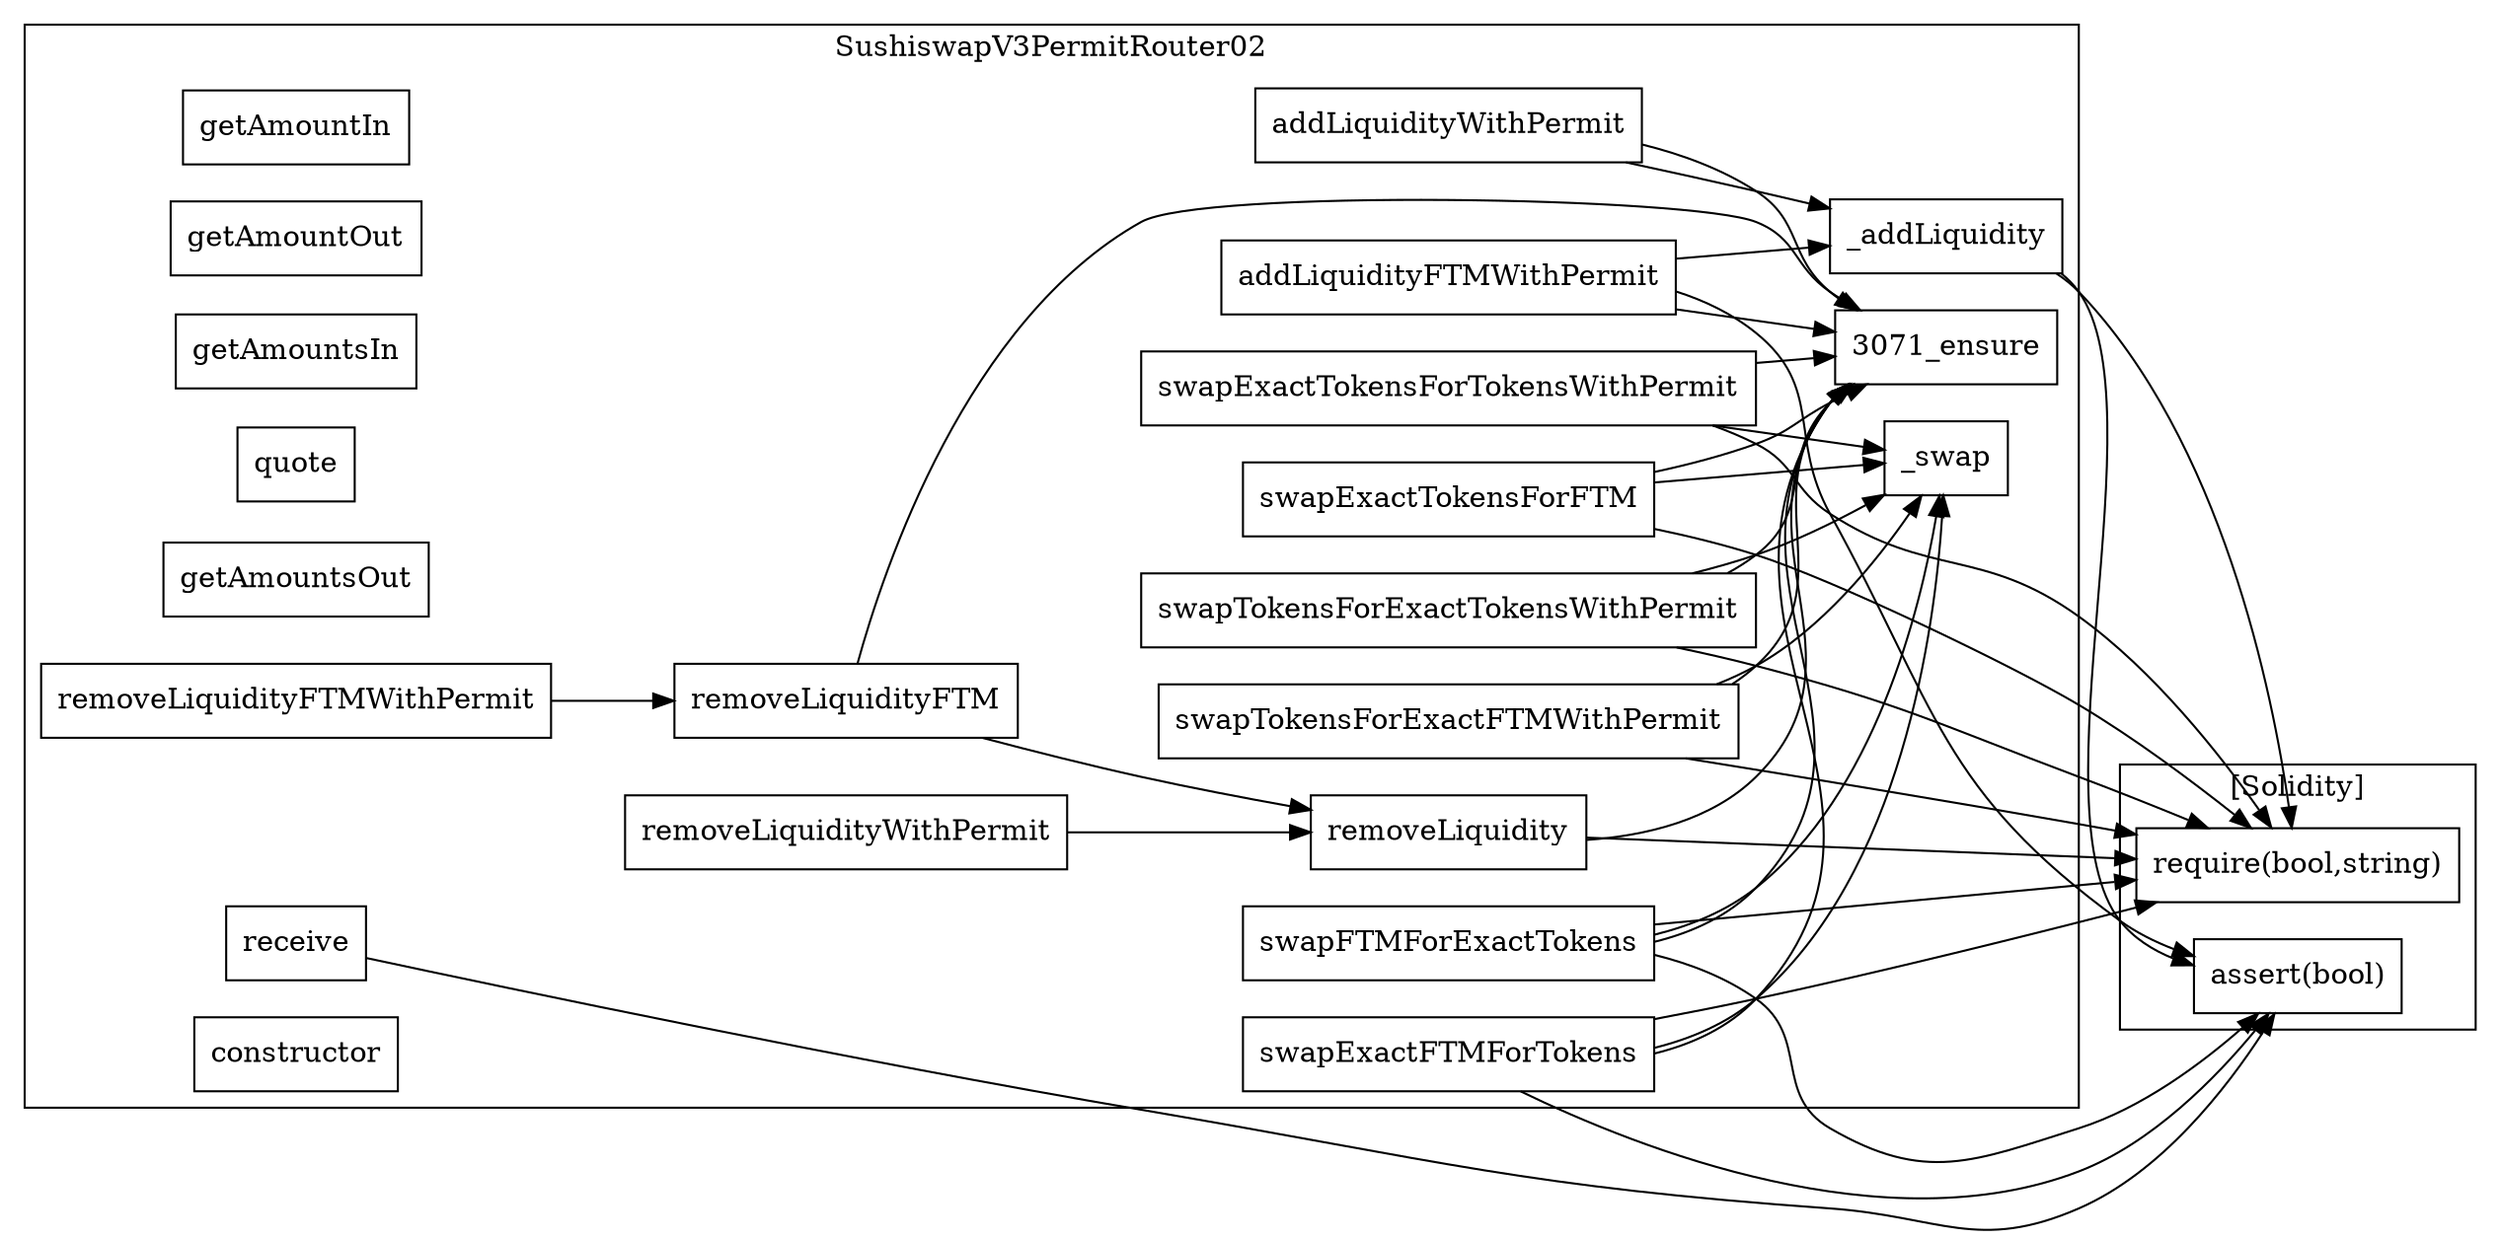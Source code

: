 strict digraph {
rankdir="LR"
node [shape=box]
subgraph cluster_3071_SushiswapV3PermitRouter02 {
label = "SushiswapV3PermitRouter02"
"3071_swapExactTokensForTokensWithPermit" [label="swapExactTokensForTokensWithPermit"]
"3071__swap" [label="_swap"]
"3071_swapExactTokensForFTM" [label="swapExactTokensForFTM"]
"3071_addLiquidityWithPermit" [label="addLiquidityWithPermit"]
"3071_getAmountIn" [label="getAmountIn"]
"3071_removeLiquidityFTM" [label="removeLiquidityFTM"]
"3071_swapTokensForExactTokensWithPermit" [label="swapTokensForExactTokensWithPermit"]
"3071_addLiquidityFTMWithPermit" [label="addLiquidityFTMWithPermit"]
"3071_swapTokensForExactFTMWithPermit" [label="swapTokensForExactFTMWithPermit"]
"3071_swapFTMForExactTokens" [label="swapFTMForExactTokens"]
"3071__addLiquidity" [label="_addLiquidity"]
"3071_getAmountOut" [label="getAmountOut"]
"3071_swapExactFTMForTokens" [label="swapExactFTMForTokens"]
"3071_removeLiquidity" [label="removeLiquidity"]
"3071_getAmountsIn" [label="getAmountsIn"]
"3071_quote" [label="quote"]
"3071_getAmountsOut" [label="getAmountsOut"]
"3071_removeLiquidityWithPermit" [label="removeLiquidityWithPermit"]
"3071_receive" [label="receive"]
"3071_removeLiquidityFTMWithPermit" [label="removeLiquidityFTMWithPermit"]
"3071_constructor" [label="constructor"]
"3071_removeLiquidityFTM" -> "3071_ensure"
"3071_removeLiquidityFTMWithPermit" -> "3071_removeLiquidityFTM"
"3071_swapExactTokensForFTM" -> "3071__swap"
"3071_addLiquidityWithPermit" -> "3071_ensure"
"3071_addLiquidityFTMWithPermit" -> "3071_ensure"
"3071_swapExactTokensForFTM" -> "3071_ensure"
"3071_swapFTMForExactTokens" -> "3071__swap"
"3071_swapExactTokensForTokensWithPermit" -> "3071_ensure"
"3071_swapTokensForExactTokensWithPermit" -> "3071__swap"
"3071_swapTokensForExactFTMWithPermit" -> "3071__swap"
"3071_addLiquidityFTMWithPermit" -> "3071__addLiquidity"
"3071_removeLiquidity" -> "3071_ensure"
"3071_addLiquidityWithPermit" -> "3071__addLiquidity"
"3071_swapExactTokensForTokensWithPermit" -> "3071__swap"
"3071_swapTokensForExactTokensWithPermit" -> "3071_ensure"
"3071_swapExactFTMForTokens" -> "3071_ensure"
"3071_swapExactFTMForTokens" -> "3071__swap"
"3071_swapTokensForExactFTMWithPermit" -> "3071_ensure"
"3071_removeLiquidityWithPermit" -> "3071_removeLiquidity"
"3071_removeLiquidityFTM" -> "3071_removeLiquidity"
"3071_swapFTMForExactTokens" -> "3071_ensure"
}subgraph cluster_solidity {
label = "[Solidity]"
"assert(bool)" 
"require(bool,string)" 
"3071_swapExactFTMForTokens" -> "require(bool,string)"
"3071_addLiquidityFTMWithPermit" -> "assert(bool)"
"3071_swapFTMForExactTokens" -> "require(bool,string)"
"3071_swapFTMForExactTokens" -> "assert(bool)"
"3071_swapTokensForExactFTMWithPermit" -> "require(bool,string)"
"3071_swapTokensForExactTokensWithPermit" -> "require(bool,string)"
"3071_swapExactTokensForTokensWithPermit" -> "require(bool,string)"
"3071__addLiquidity" -> "assert(bool)"
"3071_receive" -> "assert(bool)"
"3071_removeLiquidity" -> "require(bool,string)"
"3071__addLiquidity" -> "require(bool,string)"
"3071_swapExactTokensForFTM" -> "require(bool,string)"
"3071_swapExactFTMForTokens" -> "assert(bool)"
}
}